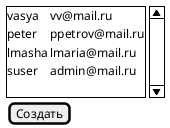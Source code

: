 @startsalt users
{
    {SI
        vasya | vv@mail.ru
        peter | ppetrov@mail.ru
        lmasha | lmaria@mail.ru
        suser | admin@mail.ru
        .
    }
    {
        [Создать]
    }
}
@endsalt